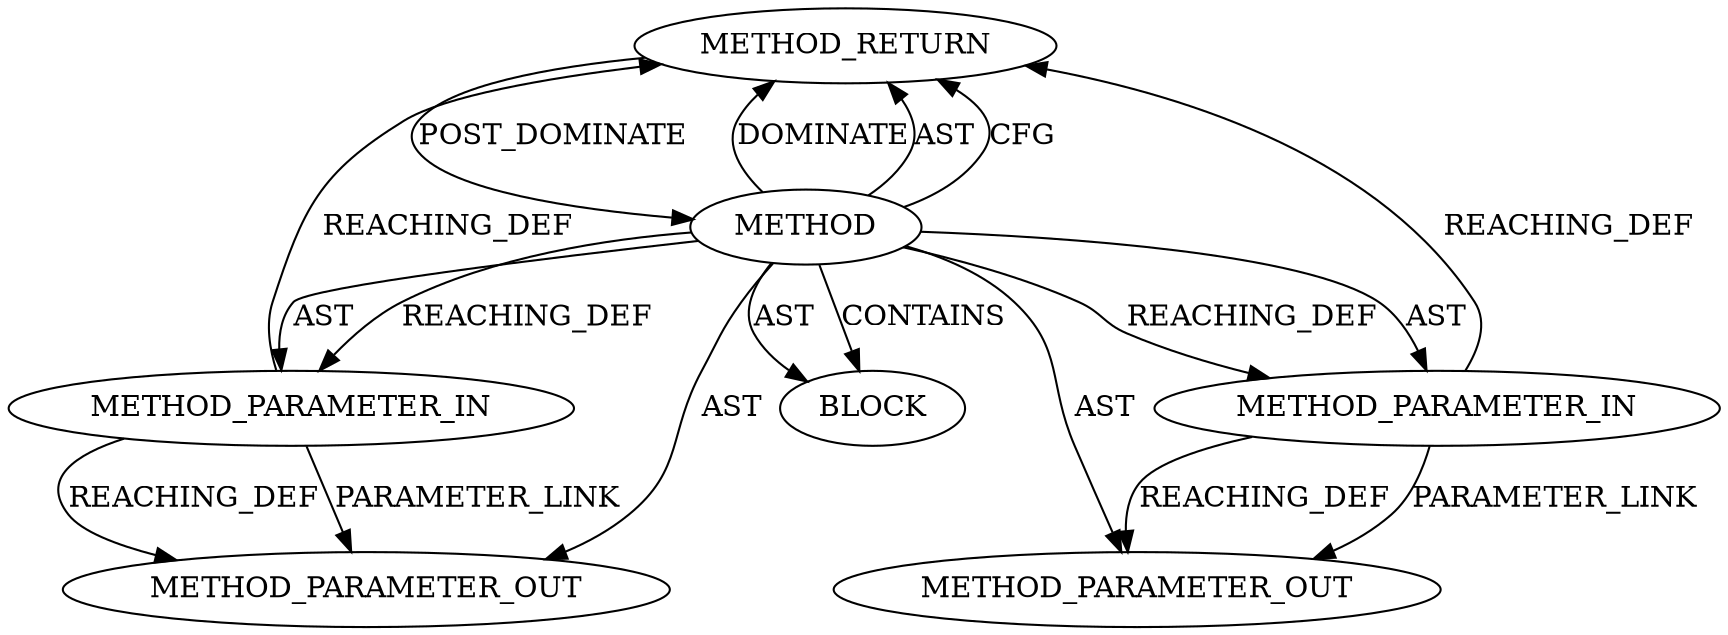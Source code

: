 digraph {
  20891 [label=METHOD_RETURN ORDER=2 CODE="RET" TYPE_FULL_NAME="ANY" EVALUATION_STRATEGY="BY_VALUE"]
  20888 [label=METHOD_PARAMETER_IN ORDER=1 CODE="p1" IS_VARIADIC=false TYPE_FULL_NAME="ANY" EVALUATION_STRATEGY="BY_VALUE" INDEX=1 NAME="p1"]
  20890 [label=BLOCK ORDER=1 ARGUMENT_INDEX=1 CODE="<empty>" TYPE_FULL_NAME="ANY"]
  20887 [label=METHOD AST_PARENT_TYPE="NAMESPACE_BLOCK" AST_PARENT_FULL_NAME="<global>" ORDER=0 CODE="<empty>" FULL_NAME="sock_flag" IS_EXTERNAL=true FILENAME="<empty>" SIGNATURE="" NAME="sock_flag"]
  22361 [label=METHOD_PARAMETER_OUT ORDER=2 CODE="p2" IS_VARIADIC=false TYPE_FULL_NAME="ANY" EVALUATION_STRATEGY="BY_VALUE" INDEX=2 NAME="p2"]
  22360 [label=METHOD_PARAMETER_OUT ORDER=1 CODE="p1" IS_VARIADIC=false TYPE_FULL_NAME="ANY" EVALUATION_STRATEGY="BY_VALUE" INDEX=1 NAME="p1"]
  20889 [label=METHOD_PARAMETER_IN ORDER=2 CODE="p2" IS_VARIADIC=false TYPE_FULL_NAME="ANY" EVALUATION_STRATEGY="BY_VALUE" INDEX=2 NAME="p2"]
  20888 -> 20891 [label=REACHING_DEF VARIABLE="p1"]
  20887 -> 20890 [label=AST ]
  20889 -> 22361 [label=REACHING_DEF VARIABLE="p2"]
  20887 -> 22360 [label=AST ]
  20888 -> 22360 [label=REACHING_DEF VARIABLE="p1"]
  20891 -> 20887 [label=POST_DOMINATE ]
  20889 -> 22361 [label=PARAMETER_LINK ]
  20887 -> 22361 [label=AST ]
  20887 -> 20888 [label=AST ]
  20887 -> 20891 [label=DOMINATE ]
  20887 -> 20891 [label=AST ]
  20887 -> 20888 [label=REACHING_DEF VARIABLE=""]
  20889 -> 20891 [label=REACHING_DEF VARIABLE="p2"]
  20888 -> 22360 [label=PARAMETER_LINK ]
  20887 -> 20891 [label=CFG ]
  20887 -> 20890 [label=CONTAINS ]
  20887 -> 20889 [label=REACHING_DEF VARIABLE=""]
  20887 -> 20889 [label=AST ]
}
